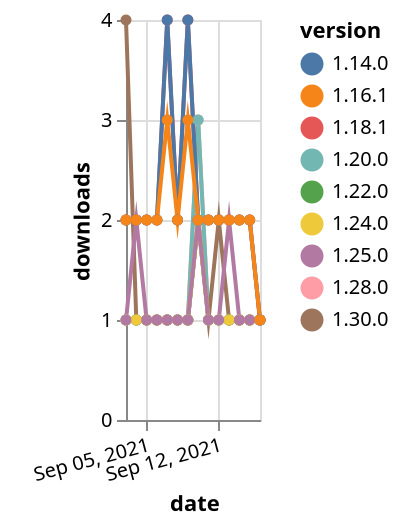 {"$schema": "https://vega.github.io/schema/vega-lite/v5.json", "description": "A simple bar chart with embedded data.", "data": {"values": [{"date": "2021-09-03", "total": 195, "delta": 1, "version": "1.22.0"}, {"date": "2021-09-04", "total": 196, "delta": 1, "version": "1.22.0"}, {"date": "2021-09-05", "total": 197, "delta": 1, "version": "1.22.0"}, {"date": "2021-09-06", "total": 198, "delta": 1, "version": "1.22.0"}, {"date": "2021-09-07", "total": 199, "delta": 1, "version": "1.22.0"}, {"date": "2021-09-08", "total": 200, "delta": 1, "version": "1.22.0"}, {"date": "2021-09-09", "total": 201, "delta": 1, "version": "1.22.0"}, {"date": "2021-09-10", "total": 203, "delta": 2, "version": "1.22.0"}, {"date": "2021-09-11", "total": 204, "delta": 1, "version": "1.22.0"}, {"date": "2021-09-12", "total": 205, "delta": 1, "version": "1.22.0"}, {"date": "2021-09-13", "total": 206, "delta": 1, "version": "1.22.0"}, {"date": "2021-09-14", "total": 207, "delta": 1, "version": "1.22.0"}, {"date": "2021-09-15", "total": 208, "delta": 1, "version": "1.22.0"}, {"date": "2021-09-16", "total": 209, "delta": 1, "version": "1.22.0"}, {"date": "2021-09-03", "total": 179, "delta": 1, "version": "1.28.0"}, {"date": "2021-09-04", "total": 180, "delta": 1, "version": "1.28.0"}, {"date": "2021-09-05", "total": 181, "delta": 1, "version": "1.28.0"}, {"date": "2021-09-06", "total": 182, "delta": 1, "version": "1.28.0"}, {"date": "2021-09-07", "total": 183, "delta": 1, "version": "1.28.0"}, {"date": "2021-09-08", "total": 184, "delta": 1, "version": "1.28.0"}, {"date": "2021-09-09", "total": 185, "delta": 1, "version": "1.28.0"}, {"date": "2021-09-10", "total": 188, "delta": 3, "version": "1.28.0"}, {"date": "2021-09-11", "total": 189, "delta": 1, "version": "1.28.0"}, {"date": "2021-09-12", "total": 190, "delta": 1, "version": "1.28.0"}, {"date": "2021-09-13", "total": 191, "delta": 1, "version": "1.28.0"}, {"date": "2021-09-14", "total": 192, "delta": 1, "version": "1.28.0"}, {"date": "2021-09-15", "total": 193, "delta": 1, "version": "1.28.0"}, {"date": "2021-09-16", "total": 194, "delta": 1, "version": "1.28.0"}, {"date": "2021-09-03", "total": 379, "delta": 1, "version": "1.20.0"}, {"date": "2021-09-04", "total": 380, "delta": 1, "version": "1.20.0"}, {"date": "2021-09-05", "total": 381, "delta": 1, "version": "1.20.0"}, {"date": "2021-09-06", "total": 382, "delta": 1, "version": "1.20.0"}, {"date": "2021-09-07", "total": 383, "delta": 1, "version": "1.20.0"}, {"date": "2021-09-08", "total": 384, "delta": 1, "version": "1.20.0"}, {"date": "2021-09-09", "total": 385, "delta": 1, "version": "1.20.0"}, {"date": "2021-09-10", "total": 388, "delta": 3, "version": "1.20.0"}, {"date": "2021-09-11", "total": 389, "delta": 1, "version": "1.20.0"}, {"date": "2021-09-12", "total": 390, "delta": 1, "version": "1.20.0"}, {"date": "2021-09-13", "total": 391, "delta": 1, "version": "1.20.0"}, {"date": "2021-09-14", "total": 392, "delta": 1, "version": "1.20.0"}, {"date": "2021-09-15", "total": 393, "delta": 1, "version": "1.20.0"}, {"date": "2021-09-16", "total": 394, "delta": 1, "version": "1.20.0"}, {"date": "2021-09-03", "total": 2470, "delta": 2, "version": "1.18.1"}, {"date": "2021-09-04", "total": 2472, "delta": 2, "version": "1.18.1"}, {"date": "2021-09-05", "total": 2474, "delta": 2, "version": "1.18.1"}, {"date": "2021-09-06", "total": 2476, "delta": 2, "version": "1.18.1"}, {"date": "2021-09-07", "total": 2480, "delta": 4, "version": "1.18.1"}, {"date": "2021-09-08", "total": 2482, "delta": 2, "version": "1.18.1"}, {"date": "2021-09-09", "total": 2486, "delta": 4, "version": "1.18.1"}, {"date": "2021-09-10", "total": 2488, "delta": 2, "version": "1.18.1"}, {"date": "2021-09-11", "total": 2490, "delta": 2, "version": "1.18.1"}, {"date": "2021-09-12", "total": 2492, "delta": 2, "version": "1.18.1"}, {"date": "2021-09-13", "total": 2494, "delta": 2, "version": "1.18.1"}, {"date": "2021-09-14", "total": 2496, "delta": 2, "version": "1.18.1"}, {"date": "2021-09-15", "total": 2498, "delta": 2, "version": "1.18.1"}, {"date": "2021-09-16", "total": 2499, "delta": 1, "version": "1.18.1"}, {"date": "2021-09-03", "total": 122, "delta": 4, "version": "1.30.0"}, {"date": "2021-09-04", "total": 123, "delta": 1, "version": "1.30.0"}, {"date": "2021-09-05", "total": 124, "delta": 1, "version": "1.30.0"}, {"date": "2021-09-06", "total": 125, "delta": 1, "version": "1.30.0"}, {"date": "2021-09-07", "total": 126, "delta": 1, "version": "1.30.0"}, {"date": "2021-09-08", "total": 127, "delta": 1, "version": "1.30.0"}, {"date": "2021-09-09", "total": 128, "delta": 1, "version": "1.30.0"}, {"date": "2021-09-10", "total": 130, "delta": 2, "version": "1.30.0"}, {"date": "2021-09-11", "total": 131, "delta": 1, "version": "1.30.0"}, {"date": "2021-09-12", "total": 133, "delta": 2, "version": "1.30.0"}, {"date": "2021-09-13", "total": 134, "delta": 1, "version": "1.30.0"}, {"date": "2021-09-14", "total": 135, "delta": 1, "version": "1.30.0"}, {"date": "2021-09-15", "total": 136, "delta": 1, "version": "1.30.0"}, {"date": "2021-09-16", "total": 137, "delta": 1, "version": "1.30.0"}, {"date": "2021-09-03", "total": 179, "delta": 1, "version": "1.24.0"}, {"date": "2021-09-04", "total": 180, "delta": 1, "version": "1.24.0"}, {"date": "2021-09-05", "total": 181, "delta": 1, "version": "1.24.0"}, {"date": "2021-09-06", "total": 182, "delta": 1, "version": "1.24.0"}, {"date": "2021-09-07", "total": 183, "delta": 1, "version": "1.24.0"}, {"date": "2021-09-08", "total": 184, "delta": 1, "version": "1.24.0"}, {"date": "2021-09-09", "total": 185, "delta": 1, "version": "1.24.0"}, {"date": "2021-09-10", "total": 187, "delta": 2, "version": "1.24.0"}, {"date": "2021-09-11", "total": 188, "delta": 1, "version": "1.24.0"}, {"date": "2021-09-12", "total": 189, "delta": 1, "version": "1.24.0"}, {"date": "2021-09-13", "total": 190, "delta": 1, "version": "1.24.0"}, {"date": "2021-09-14", "total": 191, "delta": 1, "version": "1.24.0"}, {"date": "2021-09-15", "total": 192, "delta": 1, "version": "1.24.0"}, {"date": "2021-09-16", "total": 193, "delta": 1, "version": "1.24.0"}, {"date": "2021-09-03", "total": 3036, "delta": 2, "version": "1.14.0"}, {"date": "2021-09-04", "total": 3038, "delta": 2, "version": "1.14.0"}, {"date": "2021-09-05", "total": 3040, "delta": 2, "version": "1.14.0"}, {"date": "2021-09-06", "total": 3042, "delta": 2, "version": "1.14.0"}, {"date": "2021-09-07", "total": 3046, "delta": 4, "version": "1.14.0"}, {"date": "2021-09-08", "total": 3048, "delta": 2, "version": "1.14.0"}, {"date": "2021-09-09", "total": 3052, "delta": 4, "version": "1.14.0"}, {"date": "2021-09-10", "total": 3054, "delta": 2, "version": "1.14.0"}, {"date": "2021-09-11", "total": 3056, "delta": 2, "version": "1.14.0"}, {"date": "2021-09-12", "total": 3058, "delta": 2, "version": "1.14.0"}, {"date": "2021-09-13", "total": 3060, "delta": 2, "version": "1.14.0"}, {"date": "2021-09-14", "total": 3062, "delta": 2, "version": "1.14.0"}, {"date": "2021-09-15", "total": 3064, "delta": 2, "version": "1.14.0"}, {"date": "2021-09-16", "total": 3065, "delta": 1, "version": "1.14.0"}, {"date": "2021-09-03", "total": 154, "delta": 1, "version": "1.25.0"}, {"date": "2021-09-04", "total": 156, "delta": 2, "version": "1.25.0"}, {"date": "2021-09-05", "total": 157, "delta": 1, "version": "1.25.0"}, {"date": "2021-09-06", "total": 158, "delta": 1, "version": "1.25.0"}, {"date": "2021-09-07", "total": 159, "delta": 1, "version": "1.25.0"}, {"date": "2021-09-08", "total": 160, "delta": 1, "version": "1.25.0"}, {"date": "2021-09-09", "total": 161, "delta": 1, "version": "1.25.0"}, {"date": "2021-09-10", "total": 163, "delta": 2, "version": "1.25.0"}, {"date": "2021-09-11", "total": 164, "delta": 1, "version": "1.25.0"}, {"date": "2021-09-12", "total": 165, "delta": 1, "version": "1.25.0"}, {"date": "2021-09-13", "total": 167, "delta": 2, "version": "1.25.0"}, {"date": "2021-09-14", "total": 168, "delta": 1, "version": "1.25.0"}, {"date": "2021-09-15", "total": 169, "delta": 1, "version": "1.25.0"}, {"date": "2021-09-16", "total": 170, "delta": 1, "version": "1.25.0"}, {"date": "2021-09-03", "total": 2574, "delta": 2, "version": "1.16.1"}, {"date": "2021-09-04", "total": 2576, "delta": 2, "version": "1.16.1"}, {"date": "2021-09-05", "total": 2578, "delta": 2, "version": "1.16.1"}, {"date": "2021-09-06", "total": 2580, "delta": 2, "version": "1.16.1"}, {"date": "2021-09-07", "total": 2583, "delta": 3, "version": "1.16.1"}, {"date": "2021-09-08", "total": 2585, "delta": 2, "version": "1.16.1"}, {"date": "2021-09-09", "total": 2588, "delta": 3, "version": "1.16.1"}, {"date": "2021-09-10", "total": 2590, "delta": 2, "version": "1.16.1"}, {"date": "2021-09-11", "total": 2592, "delta": 2, "version": "1.16.1"}, {"date": "2021-09-12", "total": 2594, "delta": 2, "version": "1.16.1"}, {"date": "2021-09-13", "total": 2596, "delta": 2, "version": "1.16.1"}, {"date": "2021-09-14", "total": 2598, "delta": 2, "version": "1.16.1"}, {"date": "2021-09-15", "total": 2600, "delta": 2, "version": "1.16.1"}, {"date": "2021-09-16", "total": 2601, "delta": 1, "version": "1.16.1"}]}, "width": "container", "mark": {"type": "line", "point": {"filled": true}}, "encoding": {"x": {"field": "date", "type": "temporal", "timeUnit": "yearmonthdate", "title": "date", "axis": {"labelAngle": -15}}, "y": {"field": "delta", "type": "quantitative", "title": "downloads"}, "color": {"field": "version", "type": "nominal"}, "tooltip": {"field": "delta"}}}